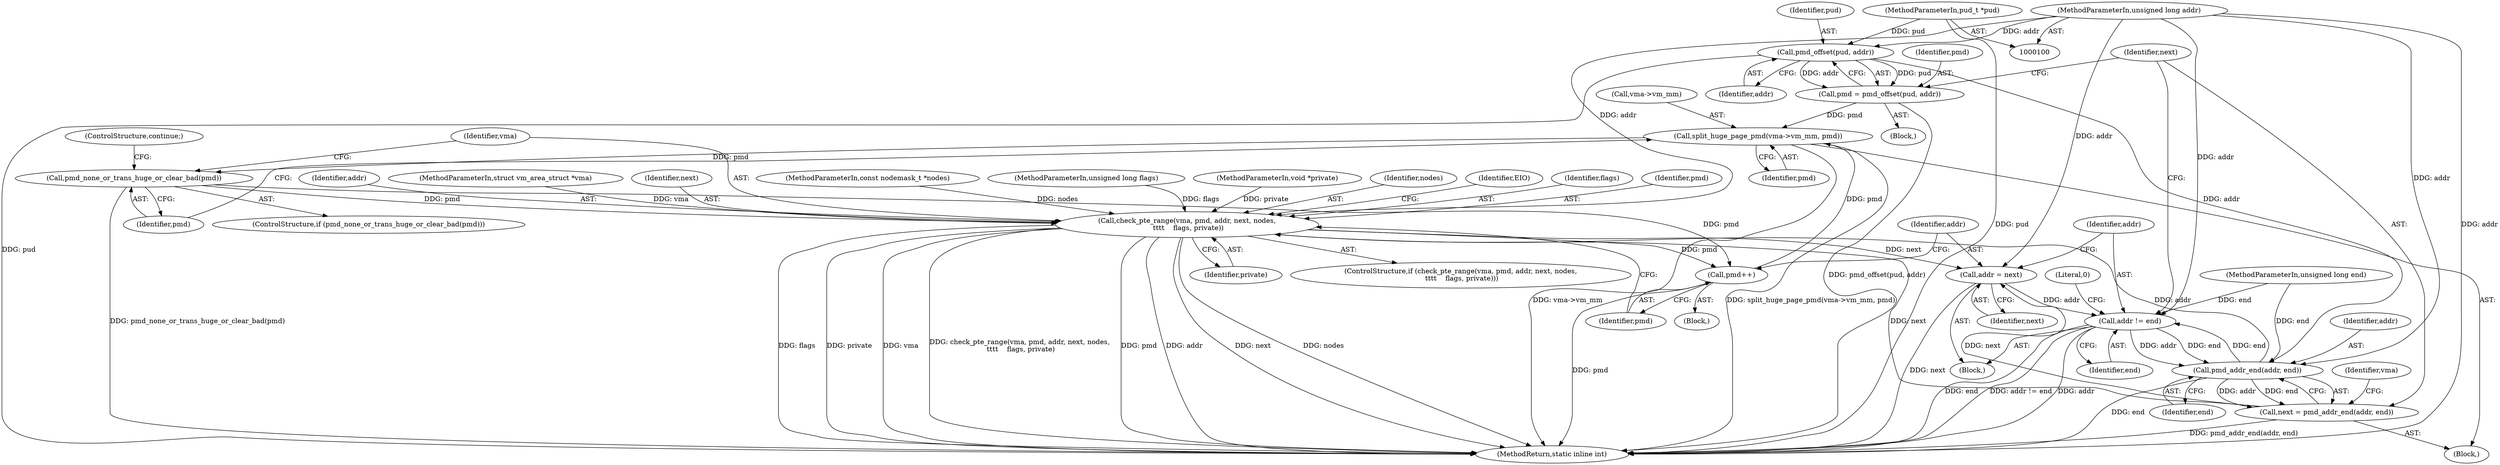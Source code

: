 digraph "0_linux_4a1d704194a441bf83c636004a479e01360ec850_7@pointer" {
"1000113" [label="(Call,pmd_offset(pud, addr))"];
"1000102" [label="(MethodParameterIn,pud_t *pud)"];
"1000103" [label="(MethodParameterIn,unsigned long addr)"];
"1000111" [label="(Call,pmd = pmd_offset(pud, addr))"];
"1000123" [label="(Call,split_huge_page_pmd(vma->vm_mm, pmd))"];
"1000129" [label="(Call,pmd_none_or_trans_huge_or_clear_bad(pmd))"];
"1000133" [label="(Call,check_pte_range(vma, pmd, addr, next, nodes,\n \t\t\t\t    flags, private))"];
"1000145" [label="(Call,pmd++)"];
"1000148" [label="(Call,addr = next)"];
"1000151" [label="(Call,addr != end)"];
"1000120" [label="(Call,pmd_addr_end(addr, end))"];
"1000118" [label="(Call,next = pmd_addr_end(addr, end))"];
"1000153" [label="(Identifier,end)"];
"1000117" [label="(Block,)"];
"1000118" [label="(Call,next = pmd_addr_end(addr, end))"];
"1000143" [label="(Identifier,EIO)"];
"1000146" [label="(Identifier,pmd)"];
"1000148" [label="(Call,addr = next)"];
"1000125" [label="(Identifier,vma)"];
"1000129" [label="(Call,pmd_none_or_trans_huge_or_clear_bad(pmd))"];
"1000140" [label="(Identifier,private)"];
"1000119" [label="(Identifier,next)"];
"1000103" [label="(MethodParameterIn,unsigned long addr)"];
"1000152" [label="(Identifier,addr)"];
"1000139" [label="(Identifier,flags)"];
"1000130" [label="(Identifier,pmd)"];
"1000124" [label="(Call,vma->vm_mm)"];
"1000114" [label="(Identifier,pud)"];
"1000104" [label="(MethodParameterIn,unsigned long end)"];
"1000145" [label="(Call,pmd++)"];
"1000111" [label="(Call,pmd = pmd_offset(pud, addr))"];
"1000151" [label="(Call,addr != end)"];
"1000131" [label="(ControlStructure,continue;)"];
"1000149" [label="(Identifier,addr)"];
"1000128" [label="(ControlStructure,if (pmd_none_or_trans_huge_or_clear_bad(pmd)))"];
"1000156" [label="(MethodReturn,static inline int)"];
"1000135" [label="(Identifier,pmd)"];
"1000136" [label="(Identifier,addr)"];
"1000150" [label="(Identifier,next)"];
"1000101" [label="(MethodParameterIn,struct vm_area_struct *vma)"];
"1000123" [label="(Call,split_huge_page_pmd(vma->vm_mm, pmd))"];
"1000137" [label="(Identifier,next)"];
"1000127" [label="(Identifier,pmd)"];
"1000112" [label="(Identifier,pmd)"];
"1000134" [label="(Identifier,vma)"];
"1000155" [label="(Literal,0)"];
"1000105" [label="(MethodParameterIn,const nodemask_t *nodes)"];
"1000106" [label="(MethodParameterIn,unsigned long flags)"];
"1000121" [label="(Identifier,addr)"];
"1000132" [label="(ControlStructure,if (check_pte_range(vma, pmd, addr, next, nodes,\n \t\t\t\t    flags, private)))"];
"1000120" [label="(Call,pmd_addr_end(addr, end))"];
"1000102" [label="(MethodParameterIn,pud_t *pud)"];
"1000133" [label="(Call,check_pte_range(vma, pmd, addr, next, nodes,\n \t\t\t\t    flags, private))"];
"1000107" [label="(MethodParameterIn,void *private)"];
"1000122" [label="(Identifier,end)"];
"1000138" [label="(Identifier,nodes)"];
"1000108" [label="(Block,)"];
"1000147" [label="(Block,)"];
"1000115" [label="(Identifier,addr)"];
"1000144" [label="(Block,)"];
"1000113" [label="(Call,pmd_offset(pud, addr))"];
"1000113" -> "1000111"  [label="AST: "];
"1000113" -> "1000115"  [label="CFG: "];
"1000114" -> "1000113"  [label="AST: "];
"1000115" -> "1000113"  [label="AST: "];
"1000111" -> "1000113"  [label="CFG: "];
"1000113" -> "1000156"  [label="DDG: pud"];
"1000113" -> "1000111"  [label="DDG: pud"];
"1000113" -> "1000111"  [label="DDG: addr"];
"1000102" -> "1000113"  [label="DDG: pud"];
"1000103" -> "1000113"  [label="DDG: addr"];
"1000113" -> "1000120"  [label="DDG: addr"];
"1000102" -> "1000100"  [label="AST: "];
"1000102" -> "1000156"  [label="DDG: pud"];
"1000103" -> "1000100"  [label="AST: "];
"1000103" -> "1000156"  [label="DDG: addr"];
"1000103" -> "1000120"  [label="DDG: addr"];
"1000103" -> "1000133"  [label="DDG: addr"];
"1000103" -> "1000148"  [label="DDG: addr"];
"1000103" -> "1000151"  [label="DDG: addr"];
"1000111" -> "1000108"  [label="AST: "];
"1000112" -> "1000111"  [label="AST: "];
"1000119" -> "1000111"  [label="CFG: "];
"1000111" -> "1000156"  [label="DDG: pmd_offset(pud, addr)"];
"1000111" -> "1000123"  [label="DDG: pmd"];
"1000123" -> "1000117"  [label="AST: "];
"1000123" -> "1000127"  [label="CFG: "];
"1000124" -> "1000123"  [label="AST: "];
"1000127" -> "1000123"  [label="AST: "];
"1000130" -> "1000123"  [label="CFG: "];
"1000123" -> "1000156"  [label="DDG: vma->vm_mm"];
"1000123" -> "1000156"  [label="DDG: split_huge_page_pmd(vma->vm_mm, pmd)"];
"1000145" -> "1000123"  [label="DDG: pmd"];
"1000123" -> "1000129"  [label="DDG: pmd"];
"1000129" -> "1000128"  [label="AST: "];
"1000129" -> "1000130"  [label="CFG: "];
"1000130" -> "1000129"  [label="AST: "];
"1000131" -> "1000129"  [label="CFG: "];
"1000134" -> "1000129"  [label="CFG: "];
"1000129" -> "1000156"  [label="DDG: pmd_none_or_trans_huge_or_clear_bad(pmd)"];
"1000129" -> "1000133"  [label="DDG: pmd"];
"1000129" -> "1000145"  [label="DDG: pmd"];
"1000133" -> "1000132"  [label="AST: "];
"1000133" -> "1000140"  [label="CFG: "];
"1000134" -> "1000133"  [label="AST: "];
"1000135" -> "1000133"  [label="AST: "];
"1000136" -> "1000133"  [label="AST: "];
"1000137" -> "1000133"  [label="AST: "];
"1000138" -> "1000133"  [label="AST: "];
"1000139" -> "1000133"  [label="AST: "];
"1000140" -> "1000133"  [label="AST: "];
"1000146" -> "1000133"  [label="CFG: "];
"1000143" -> "1000133"  [label="CFG: "];
"1000133" -> "1000156"  [label="DDG: nodes"];
"1000133" -> "1000156"  [label="DDG: flags"];
"1000133" -> "1000156"  [label="DDG: private"];
"1000133" -> "1000156"  [label="DDG: vma"];
"1000133" -> "1000156"  [label="DDG: check_pte_range(vma, pmd, addr, next, nodes,\n \t\t\t\t    flags, private)"];
"1000133" -> "1000156"  [label="DDG: pmd"];
"1000133" -> "1000156"  [label="DDG: addr"];
"1000133" -> "1000156"  [label="DDG: next"];
"1000101" -> "1000133"  [label="DDG: vma"];
"1000120" -> "1000133"  [label="DDG: addr"];
"1000118" -> "1000133"  [label="DDG: next"];
"1000105" -> "1000133"  [label="DDG: nodes"];
"1000106" -> "1000133"  [label="DDG: flags"];
"1000107" -> "1000133"  [label="DDG: private"];
"1000133" -> "1000145"  [label="DDG: pmd"];
"1000133" -> "1000148"  [label="DDG: next"];
"1000145" -> "1000144"  [label="AST: "];
"1000145" -> "1000146"  [label="CFG: "];
"1000146" -> "1000145"  [label="AST: "];
"1000149" -> "1000145"  [label="CFG: "];
"1000145" -> "1000156"  [label="DDG: pmd"];
"1000148" -> "1000147"  [label="AST: "];
"1000148" -> "1000150"  [label="CFG: "];
"1000149" -> "1000148"  [label="AST: "];
"1000150" -> "1000148"  [label="AST: "];
"1000152" -> "1000148"  [label="CFG: "];
"1000148" -> "1000156"  [label="DDG: next"];
"1000118" -> "1000148"  [label="DDG: next"];
"1000148" -> "1000151"  [label="DDG: addr"];
"1000151" -> "1000147"  [label="AST: "];
"1000151" -> "1000153"  [label="CFG: "];
"1000152" -> "1000151"  [label="AST: "];
"1000153" -> "1000151"  [label="AST: "];
"1000119" -> "1000151"  [label="CFG: "];
"1000155" -> "1000151"  [label="CFG: "];
"1000151" -> "1000156"  [label="DDG: end"];
"1000151" -> "1000156"  [label="DDG: addr != end"];
"1000151" -> "1000156"  [label="DDG: addr"];
"1000151" -> "1000120"  [label="DDG: addr"];
"1000151" -> "1000120"  [label="DDG: end"];
"1000120" -> "1000151"  [label="DDG: end"];
"1000104" -> "1000151"  [label="DDG: end"];
"1000120" -> "1000118"  [label="AST: "];
"1000120" -> "1000122"  [label="CFG: "];
"1000121" -> "1000120"  [label="AST: "];
"1000122" -> "1000120"  [label="AST: "];
"1000118" -> "1000120"  [label="CFG: "];
"1000120" -> "1000156"  [label="DDG: end"];
"1000120" -> "1000118"  [label="DDG: addr"];
"1000120" -> "1000118"  [label="DDG: end"];
"1000104" -> "1000120"  [label="DDG: end"];
"1000118" -> "1000117"  [label="AST: "];
"1000119" -> "1000118"  [label="AST: "];
"1000125" -> "1000118"  [label="CFG: "];
"1000118" -> "1000156"  [label="DDG: pmd_addr_end(addr, end)"];
}
